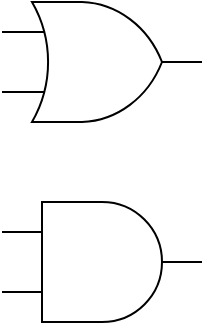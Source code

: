 <mxfile version="16.4.0" type="device"><diagram id="owGhhy_dNXdT86Gz5wuC" name="Page-1"><mxGraphModel dx="1102" dy="857" grid="1" gridSize="10" guides="1" tooltips="1" connect="1" arrows="1" fold="1" page="1" pageScale="1" pageWidth="1654" pageHeight="1169" math="0" shadow="0"><root><mxCell id="0"/><mxCell id="1" parent="0"/><mxCell id="prO08Mg94EWE5XhJxRNS-1" value="" style="verticalLabelPosition=bottom;shadow=0;dashed=0;align=center;html=1;verticalAlign=top;shape=mxgraph.electrical.logic_gates.logic_gate;operation=and;" vertex="1" parent="1"><mxGeometry x="190" y="330" width="100" height="60" as="geometry"/></mxCell><mxCell id="prO08Mg94EWE5XhJxRNS-2" value="" style="verticalLabelPosition=bottom;shadow=0;dashed=0;align=center;html=1;verticalAlign=top;shape=mxgraph.electrical.logic_gates.logic_gate;operation=or;" vertex="1" parent="1"><mxGeometry x="190" y="230" width="100" height="60" as="geometry"/></mxCell></root></mxGraphModel></diagram></mxfile>